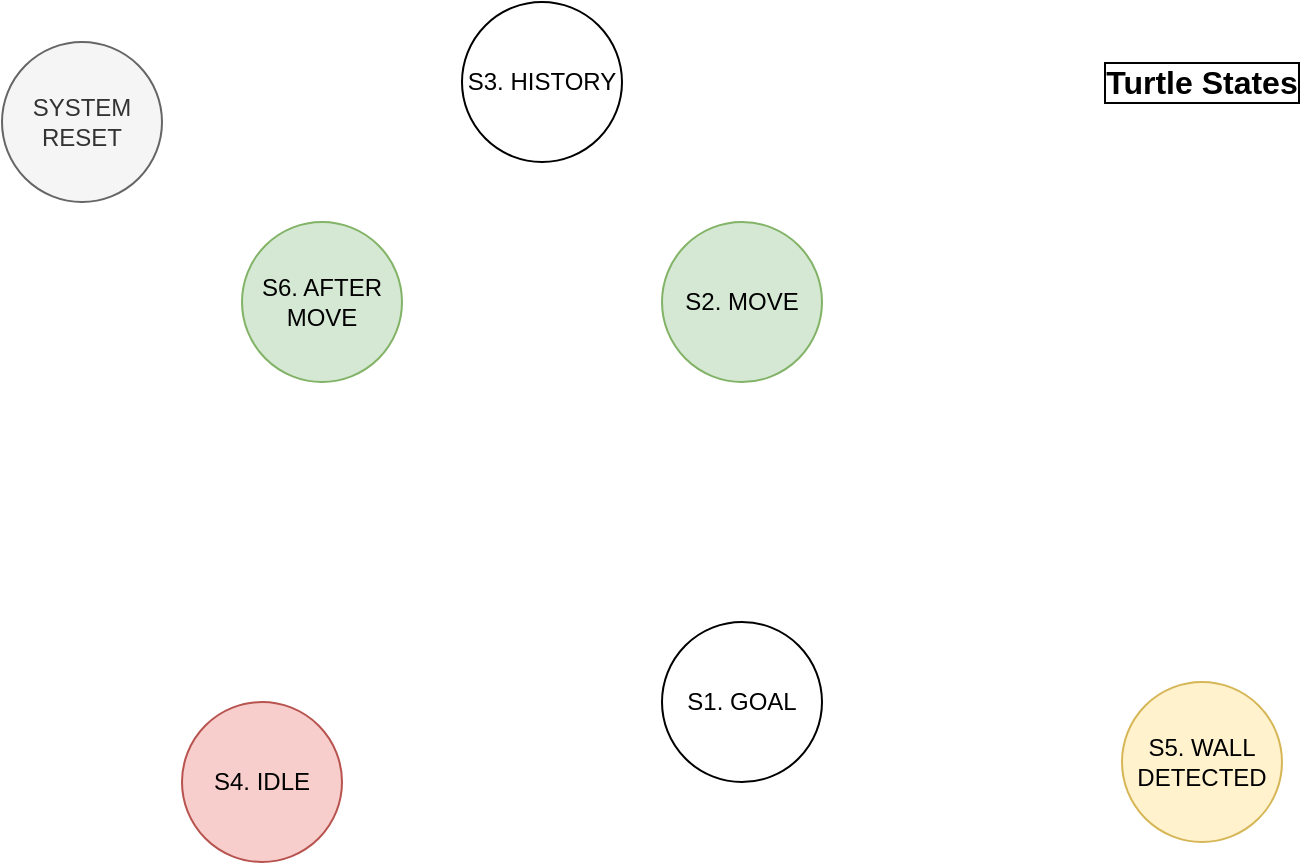 <mxfile version="14.5.3" type="device"><diagram id="aHSgOI9r2GHl0rm-92Xb" name="Page-1"><mxGraphModel dx="1038" dy="547" grid="1" gridSize="10" guides="1" tooltips="1" connect="1" arrows="1" fold="1" page="1" pageScale="1" pageWidth="850" pageHeight="1100" math="0" shadow="0"><root><mxCell id="0"/><mxCell id="1" parent="0"/><mxCell id="olofbbYZ_YuQTGDBSOmf-1" value="S1. GOAL" style="ellipse;whiteSpace=wrap;html=1;aspect=fixed;fontFamily=Helvetica;fontSize=12;" parent="1" vertex="1"><mxGeometry x="400" y="320" width="80" height="80" as="geometry"/></mxCell><mxCell id="olofbbYZ_YuQTGDBSOmf-5" value="S2. MOVE" style="ellipse;whiteSpace=wrap;html=1;aspect=fixed;fontFamily=Helvetica;fontSize=12;fillColor=#d5e8d4;strokeColor=#82b366;" parent="1" vertex="1"><mxGeometry x="400" y="120" width="80" height="80" as="geometry"/></mxCell><mxCell id="olofbbYZ_YuQTGDBSOmf-6" value="S3. HISTORY" style="ellipse;whiteSpace=wrap;html=1;aspect=fixed;fontFamily=Helvetica;fontSize=12;" parent="1" vertex="1"><mxGeometry x="300" y="10" width="80" height="80" as="geometry"/></mxCell><mxCell id="0888pbd5UeaPpPgB9TeO-7" value="SYSTEM RESET" style="ellipse;whiteSpace=wrap;html=1;aspect=fixed;fontFamily=Helvetica;fontSize=12;fillColor=#f5f5f5;strokeColor=#666666;fontColor=#333333;" parent="1" vertex="1"><mxGeometry x="70" y="30" width="80" height="80" as="geometry"/></mxCell><mxCell id="_lUCMN6xBo_c_YSRk9CB-4" value="S4. IDLE" style="ellipse;whiteSpace=wrap;html=1;aspect=fixed;fontFamily=Helvetica;fontSize=12;fillColor=#f8cecc;strokeColor=#b85450;" parent="1" vertex="1"><mxGeometry x="160" y="360" width="80" height="80" as="geometry"/></mxCell><mxCell id="_lUCMN6xBo_c_YSRk9CB-5" value="S5. WALL DETECTED" style="ellipse;whiteSpace=wrap;html=1;aspect=fixed;fontFamily=Helvetica;fontSize=12;fillColor=#fff2cc;strokeColor=#d6b656;" parent="1" vertex="1"><mxGeometry x="630" y="350" width="80" height="80" as="geometry"/></mxCell><mxCell id="zPelpRDGCSPVwX3DVP8J-1" value="S6. AFTER MOVE" style="ellipse;whiteSpace=wrap;html=1;aspect=fixed;fillColor=#d5e8d4;strokeColor=#82b366;" parent="1" vertex="1"><mxGeometry x="190" y="120" width="80" height="80" as="geometry"/></mxCell><mxCell id="SeNS2745TxdXIHx3AnXp-1" value="Turtle States" style="text;html=1;strokeColor=none;fillColor=none;align=center;verticalAlign=middle;whiteSpace=wrap;rounded=0;fontSize=16;fontStyle=1;labelBorderColor=#000000;" vertex="1" parent="1"><mxGeometry x="620" y="40" width="100" height="20" as="geometry"/></mxCell></root></mxGraphModel></diagram></mxfile>